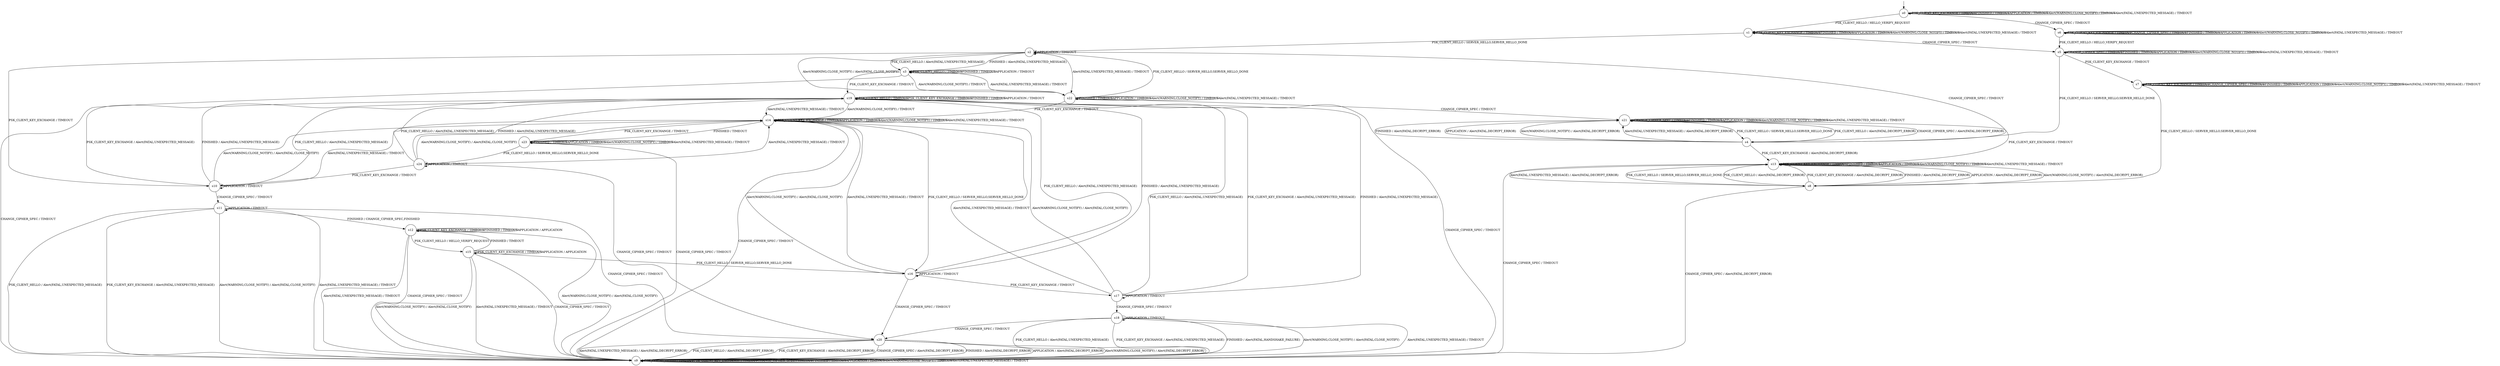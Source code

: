 digraph g {

	s0 [shape="circle" label="s0"];
	s1 [shape="circle" label="s1"];
	s2 [shape="circle" label="s2"];
	s3 [shape="circle" label="s3"];
	s4 [shape="circle" label="s4"];
	s5 [shape="circle" label="s5"];
	s6 [shape="circle" label="s6"];
	s7 [shape="circle" label="s7"];
	s8 [shape="circle" label="s8"];
	s9 [shape="circle" label="s9"];
	s10 [shape="circle" label="s10"];
	s11 [shape="circle" label="s11"];
	s12 [shape="circle" label="s12"];
	s13 [shape="circle" label="s13"];
	s14 [shape="circle" label="s14"];
	s15 [shape="circle" label="s15"];
	s16 [shape="circle" label="s16"];
	s17 [shape="circle" label="s17"];
	s18 [shape="circle" label="s18"];
	s19 [shape="circle" label="s19"];
	s20 [shape="circle" label="s20"];
	s21 [shape="circle" label="s21"];
	s22 [shape="circle" label="s22"];
	s23 [shape="circle" label="s23"];
	s24 [shape="circle" label="s24"];
	s0 -> s1 [label="PSK_CLIENT_HELLO / HELLO_VERIFY_REQUEST"];
	s0 -> s0 [label="PSK_CLIENT_KEY_EXCHANGE / TIMEOUT"];
	s0 -> s6 [label="CHANGE_CIPHER_SPEC / TIMEOUT"];
	s0 -> s0 [label="FINISHED / TIMEOUT"];
	s0 -> s0 [label="APPLICATION / TIMEOUT"];
	s0 -> s0 [label="Alert(WARNING,CLOSE_NOTIFY) / TIMEOUT"];
	s0 -> s0 [label="Alert(FATAL,UNEXPECTED_MESSAGE) / TIMEOUT"];
	s1 -> s2 [label="PSK_CLIENT_HELLO / SERVER_HELLO,SERVER_HELLO_DONE"];
	s1 -> s1 [label="PSK_CLIENT_KEY_EXCHANGE / TIMEOUT"];
	s1 -> s5 [label="CHANGE_CIPHER_SPEC / TIMEOUT"];
	s1 -> s1 [label="FINISHED / TIMEOUT"];
	s1 -> s1 [label="APPLICATION / TIMEOUT"];
	s1 -> s1 [label="Alert(WARNING,CLOSE_NOTIFY) / TIMEOUT"];
	s1 -> s1 [label="Alert(FATAL,UNEXPECTED_MESSAGE) / TIMEOUT"];
	s2 -> s3 [label="PSK_CLIENT_HELLO / Alert(FATAL,UNEXPECTED_MESSAGE)"];
	s2 -> s10 [label="PSK_CLIENT_KEY_EXCHANGE / TIMEOUT"];
	s2 -> s4 [label="CHANGE_CIPHER_SPEC / TIMEOUT"];
	s2 -> s3 [label="FINISHED / Alert(FATAL,UNEXPECTED_MESSAGE)"];
	s2 -> s2 [label="APPLICATION / TIMEOUT"];
	s2 -> s22 [label="Alert(WARNING,CLOSE_NOTIFY) / Alert(FATAL,CLOSE_NOTIFY)"];
	s2 -> s22 [label="Alert(FATAL,UNEXPECTED_MESSAGE) / TIMEOUT"];
	s3 -> s3 [label="PSK_CLIENT_HELLO / TIMEOUT"];
	s3 -> s19 [label="PSK_CLIENT_KEY_EXCHANGE / TIMEOUT"];
	s3 -> s9 [label="CHANGE_CIPHER_SPEC / TIMEOUT"];
	s3 -> s3 [label="FINISHED / TIMEOUT"];
	s3 -> s3 [label="APPLICATION / TIMEOUT"];
	s3 -> s22 [label="Alert(WARNING,CLOSE_NOTIFY) / TIMEOUT"];
	s3 -> s22 [label="Alert(FATAL,UNEXPECTED_MESSAGE) / TIMEOUT"];
	s4 -> s21 [label="PSK_CLIENT_HELLO / Alert(FATAL,DECRYPT_ERROR)"];
	s4 -> s13 [label="PSK_CLIENT_KEY_EXCHANGE / Alert(FATAL,DECRYPT_ERROR)"];
	s4 -> s21 [label="CHANGE_CIPHER_SPEC / Alert(FATAL,DECRYPT_ERROR)"];
	s4 -> s21 [label="FINISHED / Alert(FATAL,DECRYPT_ERROR)"];
	s4 -> s21 [label="APPLICATION / Alert(FATAL,DECRYPT_ERROR)"];
	s4 -> s21 [label="Alert(WARNING,CLOSE_NOTIFY) / Alert(FATAL,DECRYPT_ERROR)"];
	s4 -> s21 [label="Alert(FATAL,UNEXPECTED_MESSAGE) / Alert(FATAL,DECRYPT_ERROR)"];
	s5 -> s4 [label="PSK_CLIENT_HELLO / SERVER_HELLO,SERVER_HELLO_DONE"];
	s5 -> s7 [label="PSK_CLIENT_KEY_EXCHANGE / TIMEOUT"];
	s5 -> s5 [label="CHANGE_CIPHER_SPEC / TIMEOUT"];
	s5 -> s5 [label="FINISHED / TIMEOUT"];
	s5 -> s5 [label="APPLICATION / TIMEOUT"];
	s5 -> s5 [label="Alert(WARNING,CLOSE_NOTIFY) / TIMEOUT"];
	s5 -> s5 [label="Alert(FATAL,UNEXPECTED_MESSAGE) / TIMEOUT"];
	s6 -> s5 [label="PSK_CLIENT_HELLO / HELLO_VERIFY_REQUEST"];
	s6 -> s6 [label="PSK_CLIENT_KEY_EXCHANGE / TIMEOUT"];
	s6 -> s6 [label="CHANGE_CIPHER_SPEC / TIMEOUT"];
	s6 -> s6 [label="FINISHED / TIMEOUT"];
	s6 -> s6 [label="APPLICATION / TIMEOUT"];
	s6 -> s6 [label="Alert(WARNING,CLOSE_NOTIFY) / TIMEOUT"];
	s6 -> s6 [label="Alert(FATAL,UNEXPECTED_MESSAGE) / TIMEOUT"];
	s7 -> s8 [label="PSK_CLIENT_HELLO / SERVER_HELLO,SERVER_HELLO_DONE"];
	s7 -> s7 [label="PSK_CLIENT_KEY_EXCHANGE / TIMEOUT"];
	s7 -> s7 [label="CHANGE_CIPHER_SPEC / TIMEOUT"];
	s7 -> s7 [label="FINISHED / TIMEOUT"];
	s7 -> s7 [label="APPLICATION / TIMEOUT"];
	s7 -> s7 [label="Alert(WARNING,CLOSE_NOTIFY) / TIMEOUT"];
	s7 -> s7 [label="Alert(FATAL,UNEXPECTED_MESSAGE) / TIMEOUT"];
	s8 -> s13 [label="PSK_CLIENT_HELLO / Alert(FATAL,DECRYPT_ERROR)"];
	s8 -> s13 [label="PSK_CLIENT_KEY_EXCHANGE / Alert(FATAL,DECRYPT_ERROR)"];
	s8 -> s9 [label="CHANGE_CIPHER_SPEC / Alert(FATAL,DECRYPT_ERROR)"];
	s8 -> s13 [label="FINISHED / Alert(FATAL,DECRYPT_ERROR)"];
	s8 -> s13 [label="APPLICATION / Alert(FATAL,DECRYPT_ERROR)"];
	s8 -> s13 [label="Alert(WARNING,CLOSE_NOTIFY) / Alert(FATAL,DECRYPT_ERROR)"];
	s8 -> s13 [label="Alert(FATAL,UNEXPECTED_MESSAGE) / Alert(FATAL,DECRYPT_ERROR)"];
	s9 -> s9 [label="PSK_CLIENT_HELLO / TIMEOUT"];
	s9 -> s9 [label="PSK_CLIENT_KEY_EXCHANGE / TIMEOUT"];
	s9 -> s9 [label="CHANGE_CIPHER_SPEC / TIMEOUT"];
	s9 -> s9 [label="FINISHED / TIMEOUT"];
	s9 -> s9 [label="APPLICATION / TIMEOUT"];
	s9 -> s9 [label="Alert(WARNING,CLOSE_NOTIFY) / TIMEOUT"];
	s9 -> s9 [label="Alert(FATAL,UNEXPECTED_MESSAGE) / TIMEOUT"];
	s10 -> s19 [label="PSK_CLIENT_HELLO / Alert(FATAL,UNEXPECTED_MESSAGE)"];
	s10 -> s19 [label="PSK_CLIENT_KEY_EXCHANGE / Alert(FATAL,UNEXPECTED_MESSAGE)"];
	s10 -> s11 [label="CHANGE_CIPHER_SPEC / TIMEOUT"];
	s10 -> s19 [label="FINISHED / Alert(FATAL,UNEXPECTED_MESSAGE)"];
	s10 -> s10 [label="APPLICATION / TIMEOUT"];
	s10 -> s14 [label="Alert(WARNING,CLOSE_NOTIFY) / Alert(FATAL,CLOSE_NOTIFY)"];
	s10 -> s14 [label="Alert(FATAL,UNEXPECTED_MESSAGE) / TIMEOUT"];
	s11 -> s9 [label="PSK_CLIENT_HELLO / Alert(FATAL,UNEXPECTED_MESSAGE)"];
	s11 -> s9 [label="PSK_CLIENT_KEY_EXCHANGE / Alert(FATAL,UNEXPECTED_MESSAGE)"];
	s11 -> s20 [label="CHANGE_CIPHER_SPEC / TIMEOUT"];
	s11 -> s12 [label="FINISHED / CHANGE_CIPHER_SPEC,FINISHED"];
	s11 -> s11 [label="APPLICATION / TIMEOUT"];
	s11 -> s9 [label="Alert(WARNING,CLOSE_NOTIFY) / Alert(FATAL,CLOSE_NOTIFY)"];
	s11 -> s9 [label="Alert(FATAL,UNEXPECTED_MESSAGE) / TIMEOUT"];
	s12 -> s15 [label="PSK_CLIENT_HELLO / HELLO_VERIFY_REQUEST"];
	s12 -> s12 [label="PSK_CLIENT_KEY_EXCHANGE / TIMEOUT"];
	s12 -> s9 [label="CHANGE_CIPHER_SPEC / TIMEOUT"];
	s12 -> s12 [label="FINISHED / TIMEOUT"];
	s12 -> s12 [label="APPLICATION / APPLICATION"];
	s12 -> s9 [label="Alert(WARNING,CLOSE_NOTIFY) / Alert(FATAL,CLOSE_NOTIFY)"];
	s12 -> s9 [label="Alert(FATAL,UNEXPECTED_MESSAGE) / TIMEOUT"];
	s13 -> s8 [label="PSK_CLIENT_HELLO / SERVER_HELLO,SERVER_HELLO_DONE"];
	s13 -> s13 [label="PSK_CLIENT_KEY_EXCHANGE / TIMEOUT"];
	s13 -> s9 [label="CHANGE_CIPHER_SPEC / TIMEOUT"];
	s13 -> s13 [label="FINISHED / TIMEOUT"];
	s13 -> s13 [label="APPLICATION / TIMEOUT"];
	s13 -> s13 [label="Alert(WARNING,CLOSE_NOTIFY) / TIMEOUT"];
	s13 -> s13 [label="Alert(FATAL,UNEXPECTED_MESSAGE) / TIMEOUT"];
	s14 -> s16 [label="PSK_CLIENT_HELLO / SERVER_HELLO,SERVER_HELLO_DONE"];
	s14 -> s14 [label="PSK_CLIENT_KEY_EXCHANGE / TIMEOUT"];
	s14 -> s9 [label="CHANGE_CIPHER_SPEC / TIMEOUT"];
	s14 -> s23 [label="FINISHED / TIMEOUT"];
	s14 -> s14 [label="APPLICATION / TIMEOUT"];
	s14 -> s14 [label="Alert(WARNING,CLOSE_NOTIFY) / TIMEOUT"];
	s14 -> s14 [label="Alert(FATAL,UNEXPECTED_MESSAGE) / TIMEOUT"];
	s15 -> s16 [label="PSK_CLIENT_HELLO / SERVER_HELLO,SERVER_HELLO_DONE"];
	s15 -> s15 [label="PSK_CLIENT_KEY_EXCHANGE / TIMEOUT"];
	s15 -> s9 [label="CHANGE_CIPHER_SPEC / TIMEOUT"];
	s15 -> s12 [label="FINISHED / TIMEOUT"];
	s15 -> s15 [label="APPLICATION / APPLICATION"];
	s15 -> s9 [label="Alert(WARNING,CLOSE_NOTIFY) / Alert(FATAL,CLOSE_NOTIFY)"];
	s15 -> s9 [label="Alert(FATAL,UNEXPECTED_MESSAGE) / TIMEOUT"];
	s16 -> s19 [label="PSK_CLIENT_HELLO / Alert(FATAL,UNEXPECTED_MESSAGE)"];
	s16 -> s17 [label="PSK_CLIENT_KEY_EXCHANGE / TIMEOUT"];
	s16 -> s20 [label="CHANGE_CIPHER_SPEC / TIMEOUT"];
	s16 -> s19 [label="FINISHED / Alert(FATAL,UNEXPECTED_MESSAGE)"];
	s16 -> s16 [label="APPLICATION / TIMEOUT"];
	s16 -> s14 [label="Alert(WARNING,CLOSE_NOTIFY) / Alert(FATAL,CLOSE_NOTIFY)"];
	s16 -> s14 [label="Alert(FATAL,UNEXPECTED_MESSAGE) / TIMEOUT"];
	s17 -> s19 [label="PSK_CLIENT_HELLO / Alert(FATAL,UNEXPECTED_MESSAGE)"];
	s17 -> s19 [label="PSK_CLIENT_KEY_EXCHANGE / Alert(FATAL,UNEXPECTED_MESSAGE)"];
	s17 -> s18 [label="CHANGE_CIPHER_SPEC / TIMEOUT"];
	s17 -> s19 [label="FINISHED / Alert(FATAL,UNEXPECTED_MESSAGE)"];
	s17 -> s17 [label="APPLICATION / TIMEOUT"];
	s17 -> s14 [label="Alert(WARNING,CLOSE_NOTIFY) / Alert(FATAL,CLOSE_NOTIFY)"];
	s17 -> s14 [label="Alert(FATAL,UNEXPECTED_MESSAGE) / TIMEOUT"];
	s18 -> s9 [label="PSK_CLIENT_HELLO / Alert(FATAL,UNEXPECTED_MESSAGE)"];
	s18 -> s9 [label="PSK_CLIENT_KEY_EXCHANGE / Alert(FATAL,UNEXPECTED_MESSAGE)"];
	s18 -> s20 [label="CHANGE_CIPHER_SPEC / TIMEOUT"];
	s18 -> s9 [label="FINISHED / Alert(FATAL,HANDSHAKE_FAILURE)"];
	s18 -> s18 [label="APPLICATION / TIMEOUT"];
	s18 -> s9 [label="Alert(WARNING,CLOSE_NOTIFY) / Alert(FATAL,CLOSE_NOTIFY)"];
	s18 -> s9 [label="Alert(FATAL,UNEXPECTED_MESSAGE) / TIMEOUT"];
	s19 -> s19 [label="PSK_CLIENT_HELLO / TIMEOUT"];
	s19 -> s19 [label="PSK_CLIENT_KEY_EXCHANGE / TIMEOUT"];
	s19 -> s9 [label="CHANGE_CIPHER_SPEC / TIMEOUT"];
	s19 -> s19 [label="FINISHED / TIMEOUT"];
	s19 -> s19 [label="APPLICATION / TIMEOUT"];
	s19 -> s14 [label="Alert(WARNING,CLOSE_NOTIFY) / TIMEOUT"];
	s19 -> s14 [label="Alert(FATAL,UNEXPECTED_MESSAGE) / TIMEOUT"];
	s20 -> s9 [label="PSK_CLIENT_HELLO / Alert(FATAL,DECRYPT_ERROR)"];
	s20 -> s9 [label="PSK_CLIENT_KEY_EXCHANGE / Alert(FATAL,DECRYPT_ERROR)"];
	s20 -> s9 [label="CHANGE_CIPHER_SPEC / Alert(FATAL,DECRYPT_ERROR)"];
	s20 -> s9 [label="FINISHED / Alert(FATAL,DECRYPT_ERROR)"];
	s20 -> s9 [label="APPLICATION / Alert(FATAL,DECRYPT_ERROR)"];
	s20 -> s9 [label="Alert(WARNING,CLOSE_NOTIFY) / Alert(FATAL,DECRYPT_ERROR)"];
	s20 -> s9 [label="Alert(FATAL,UNEXPECTED_MESSAGE) / Alert(FATAL,DECRYPT_ERROR)"];
	s21 -> s4 [label="PSK_CLIENT_HELLO / SERVER_HELLO,SERVER_HELLO_DONE"];
	s21 -> s13 [label="PSK_CLIENT_KEY_EXCHANGE / TIMEOUT"];
	s21 -> s21 [label="CHANGE_CIPHER_SPEC / TIMEOUT"];
	s21 -> s21 [label="FINISHED / TIMEOUT"];
	s21 -> s21 [label="APPLICATION / TIMEOUT"];
	s21 -> s21 [label="Alert(WARNING,CLOSE_NOTIFY) / TIMEOUT"];
	s21 -> s21 [label="Alert(FATAL,UNEXPECTED_MESSAGE) / TIMEOUT"];
	s22 -> s2 [label="PSK_CLIENT_HELLO / SERVER_HELLO,SERVER_HELLO_DONE"];
	s22 -> s14 [label="PSK_CLIENT_KEY_EXCHANGE / TIMEOUT"];
	s22 -> s21 [label="CHANGE_CIPHER_SPEC / TIMEOUT"];
	s22 -> s22 [label="FINISHED / TIMEOUT"];
	s22 -> s22 [label="APPLICATION / TIMEOUT"];
	s22 -> s22 [label="Alert(WARNING,CLOSE_NOTIFY) / TIMEOUT"];
	s22 -> s22 [label="Alert(FATAL,UNEXPECTED_MESSAGE) / TIMEOUT"];
	s23 -> s24 [label="PSK_CLIENT_HELLO / SERVER_HELLO,SERVER_HELLO_DONE"];
	s23 -> s14 [label="PSK_CLIENT_KEY_EXCHANGE / TIMEOUT"];
	s23 -> s9 [label="CHANGE_CIPHER_SPEC / TIMEOUT"];
	s23 -> s23 [label="FINISHED / TIMEOUT"];
	s23 -> s23 [label="APPLICATION / TIMEOUT"];
	s23 -> s23 [label="Alert(WARNING,CLOSE_NOTIFY) / TIMEOUT"];
	s23 -> s23 [label="Alert(FATAL,UNEXPECTED_MESSAGE) / TIMEOUT"];
	s24 -> s19 [label="PSK_CLIENT_HELLO / Alert(FATAL,UNEXPECTED_MESSAGE)"];
	s24 -> s10 [label="PSK_CLIENT_KEY_EXCHANGE / TIMEOUT"];
	s24 -> s20 [label="CHANGE_CIPHER_SPEC / TIMEOUT"];
	s24 -> s19 [label="FINISHED / Alert(FATAL,UNEXPECTED_MESSAGE)"];
	s24 -> s24 [label="APPLICATION / TIMEOUT"];
	s24 -> s14 [label="Alert(WARNING,CLOSE_NOTIFY) / Alert(FATAL,CLOSE_NOTIFY)"];
	s24 -> s14 [label="Alert(FATAL,UNEXPECTED_MESSAGE) / TIMEOUT"];

__start0 [label="" shape="none" width="0" height="0"];
__start0 -> s0;

}
